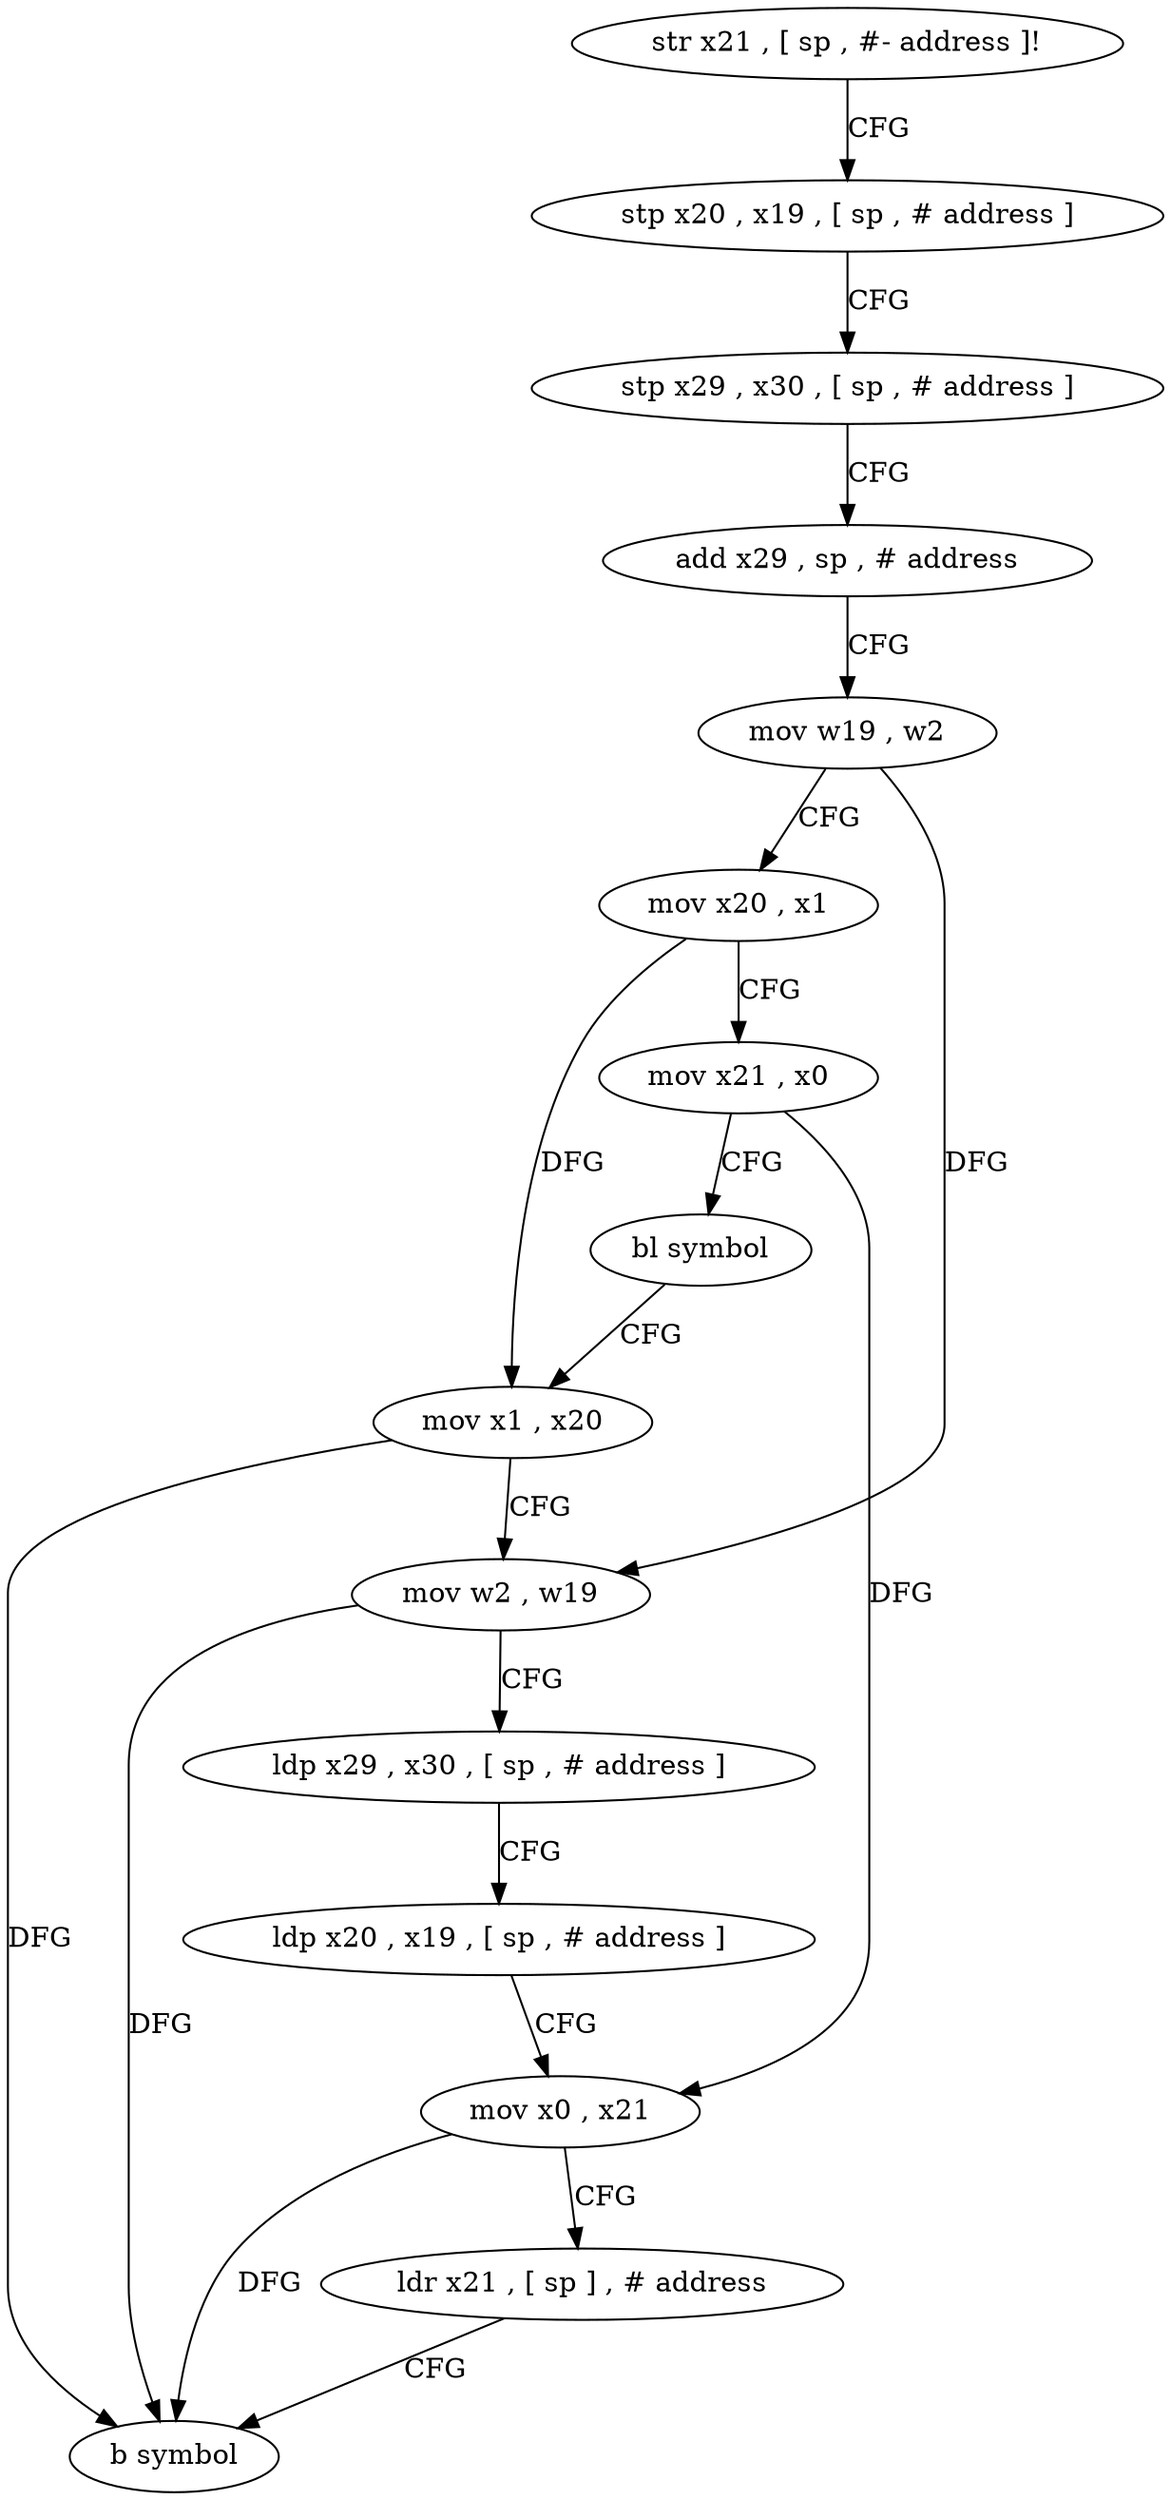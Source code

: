 digraph "func" {
"4241064" [label = "str x21 , [ sp , #- address ]!" ]
"4241068" [label = "stp x20 , x19 , [ sp , # address ]" ]
"4241072" [label = "stp x29 , x30 , [ sp , # address ]" ]
"4241076" [label = "add x29 , sp , # address" ]
"4241080" [label = "mov w19 , w2" ]
"4241084" [label = "mov x20 , x1" ]
"4241088" [label = "mov x21 , x0" ]
"4241092" [label = "bl symbol" ]
"4241096" [label = "mov x1 , x20" ]
"4241100" [label = "mov w2 , w19" ]
"4241104" [label = "ldp x29 , x30 , [ sp , # address ]" ]
"4241108" [label = "ldp x20 , x19 , [ sp , # address ]" ]
"4241112" [label = "mov x0 , x21" ]
"4241116" [label = "ldr x21 , [ sp ] , # address" ]
"4241120" [label = "b symbol" ]
"4241064" -> "4241068" [ label = "CFG" ]
"4241068" -> "4241072" [ label = "CFG" ]
"4241072" -> "4241076" [ label = "CFG" ]
"4241076" -> "4241080" [ label = "CFG" ]
"4241080" -> "4241084" [ label = "CFG" ]
"4241080" -> "4241100" [ label = "DFG" ]
"4241084" -> "4241088" [ label = "CFG" ]
"4241084" -> "4241096" [ label = "DFG" ]
"4241088" -> "4241092" [ label = "CFG" ]
"4241088" -> "4241112" [ label = "DFG" ]
"4241092" -> "4241096" [ label = "CFG" ]
"4241096" -> "4241100" [ label = "CFG" ]
"4241096" -> "4241120" [ label = "DFG" ]
"4241100" -> "4241104" [ label = "CFG" ]
"4241100" -> "4241120" [ label = "DFG" ]
"4241104" -> "4241108" [ label = "CFG" ]
"4241108" -> "4241112" [ label = "CFG" ]
"4241112" -> "4241116" [ label = "CFG" ]
"4241112" -> "4241120" [ label = "DFG" ]
"4241116" -> "4241120" [ label = "CFG" ]
}
